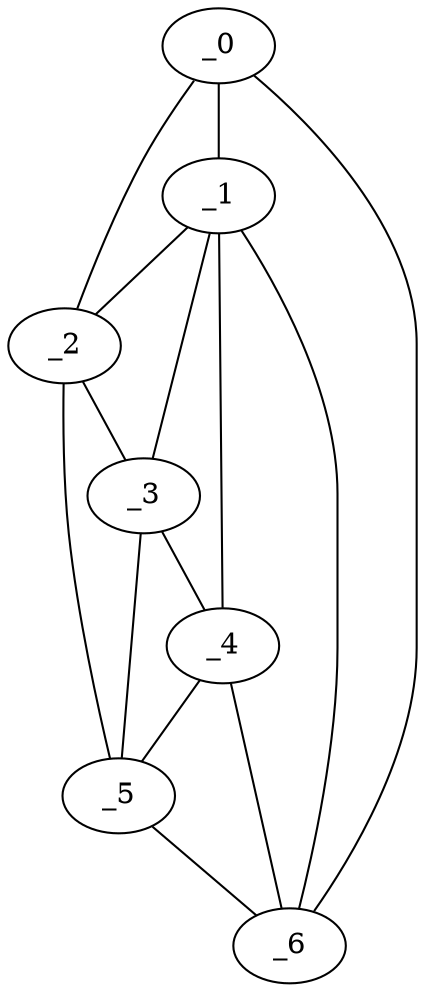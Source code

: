 graph "obj74__120.gxl" {
	_0	 [x=17,
		y=75];
	_1	 [x=55,
		y=53];
	_0 -- _1	 [valence=1];
	_2	 [x=84,
		y=7];
	_0 -- _2	 [valence=1];
	_6	 [x=101,
		y=51];
	_0 -- _6	 [valence=1];
	_1 -- _2	 [valence=2];
	_3	 [x=95,
		y=21];
	_1 -- _3	 [valence=1];
	_4	 [x=97,
		y=24];
	_1 -- _4	 [valence=1];
	_1 -- _6	 [valence=2];
	_2 -- _3	 [valence=2];
	_5	 [x=99,
		y=6];
	_2 -- _5	 [valence=1];
	_3 -- _4	 [valence=2];
	_3 -- _5	 [valence=1];
	_4 -- _5	 [valence=1];
	_4 -- _6	 [valence=2];
	_5 -- _6	 [valence=1];
}

